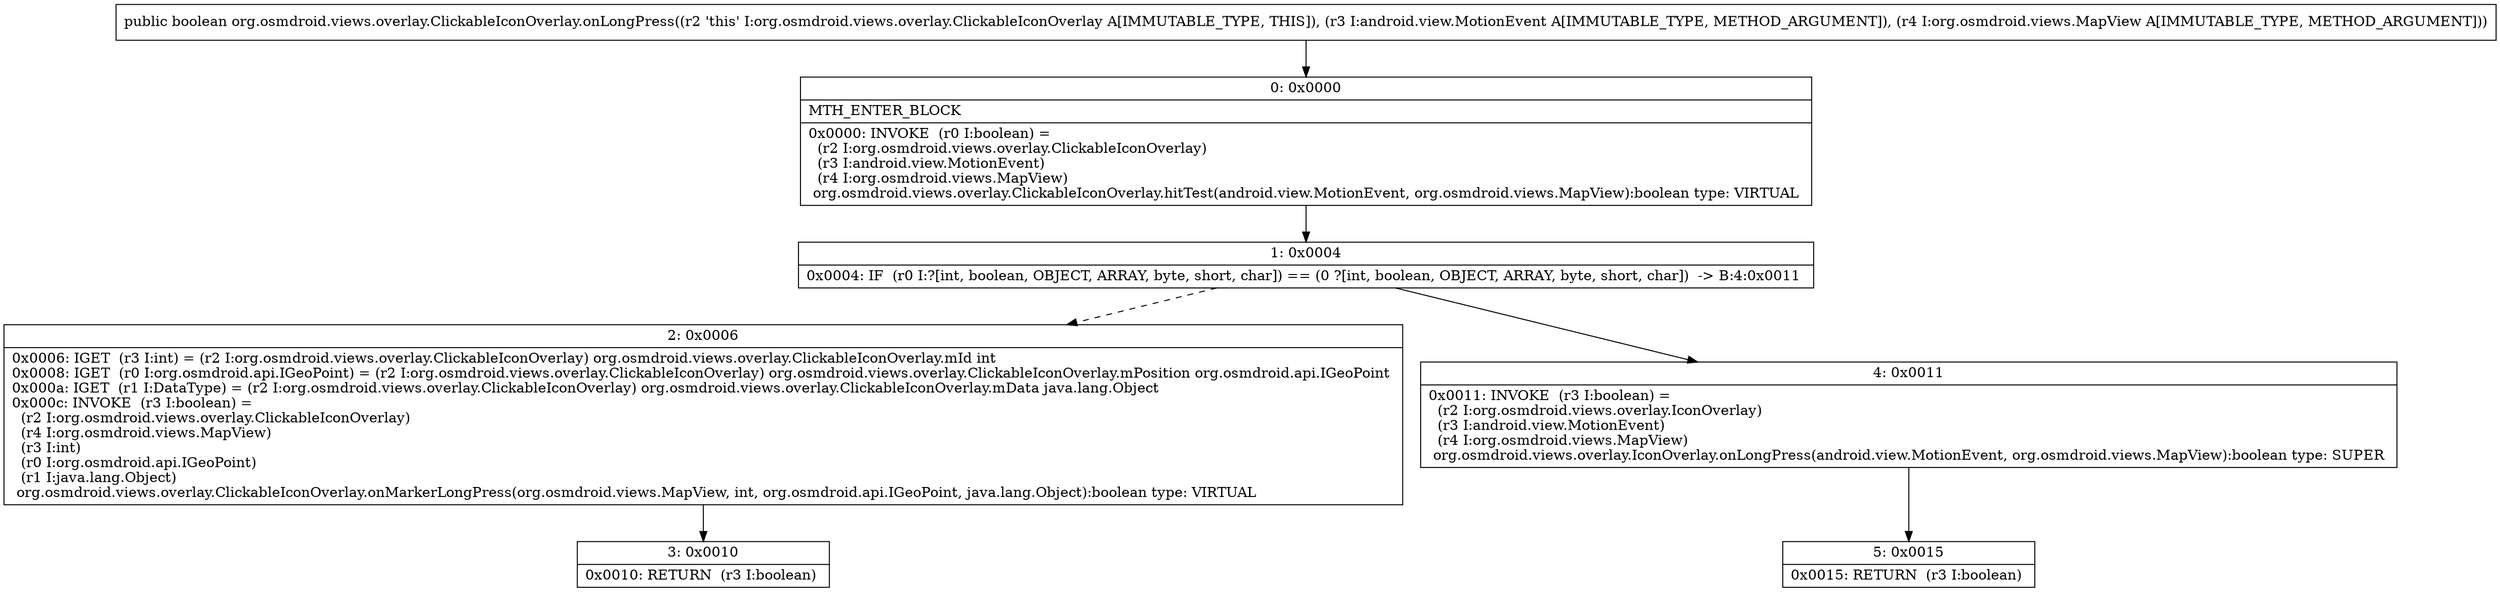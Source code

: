 digraph "CFG fororg.osmdroid.views.overlay.ClickableIconOverlay.onLongPress(Landroid\/view\/MotionEvent;Lorg\/osmdroid\/views\/MapView;)Z" {
Node_0 [shape=record,label="{0\:\ 0x0000|MTH_ENTER_BLOCK\l|0x0000: INVOKE  (r0 I:boolean) = \l  (r2 I:org.osmdroid.views.overlay.ClickableIconOverlay)\l  (r3 I:android.view.MotionEvent)\l  (r4 I:org.osmdroid.views.MapView)\l org.osmdroid.views.overlay.ClickableIconOverlay.hitTest(android.view.MotionEvent, org.osmdroid.views.MapView):boolean type: VIRTUAL \l}"];
Node_1 [shape=record,label="{1\:\ 0x0004|0x0004: IF  (r0 I:?[int, boolean, OBJECT, ARRAY, byte, short, char]) == (0 ?[int, boolean, OBJECT, ARRAY, byte, short, char])  \-\> B:4:0x0011 \l}"];
Node_2 [shape=record,label="{2\:\ 0x0006|0x0006: IGET  (r3 I:int) = (r2 I:org.osmdroid.views.overlay.ClickableIconOverlay) org.osmdroid.views.overlay.ClickableIconOverlay.mId int \l0x0008: IGET  (r0 I:org.osmdroid.api.IGeoPoint) = (r2 I:org.osmdroid.views.overlay.ClickableIconOverlay) org.osmdroid.views.overlay.ClickableIconOverlay.mPosition org.osmdroid.api.IGeoPoint \l0x000a: IGET  (r1 I:DataType) = (r2 I:org.osmdroid.views.overlay.ClickableIconOverlay) org.osmdroid.views.overlay.ClickableIconOverlay.mData java.lang.Object \l0x000c: INVOKE  (r3 I:boolean) = \l  (r2 I:org.osmdroid.views.overlay.ClickableIconOverlay)\l  (r4 I:org.osmdroid.views.MapView)\l  (r3 I:int)\l  (r0 I:org.osmdroid.api.IGeoPoint)\l  (r1 I:java.lang.Object)\l org.osmdroid.views.overlay.ClickableIconOverlay.onMarkerLongPress(org.osmdroid.views.MapView, int, org.osmdroid.api.IGeoPoint, java.lang.Object):boolean type: VIRTUAL \l}"];
Node_3 [shape=record,label="{3\:\ 0x0010|0x0010: RETURN  (r3 I:boolean) \l}"];
Node_4 [shape=record,label="{4\:\ 0x0011|0x0011: INVOKE  (r3 I:boolean) = \l  (r2 I:org.osmdroid.views.overlay.IconOverlay)\l  (r3 I:android.view.MotionEvent)\l  (r4 I:org.osmdroid.views.MapView)\l org.osmdroid.views.overlay.IconOverlay.onLongPress(android.view.MotionEvent, org.osmdroid.views.MapView):boolean type: SUPER \l}"];
Node_5 [shape=record,label="{5\:\ 0x0015|0x0015: RETURN  (r3 I:boolean) \l}"];
MethodNode[shape=record,label="{public boolean org.osmdroid.views.overlay.ClickableIconOverlay.onLongPress((r2 'this' I:org.osmdroid.views.overlay.ClickableIconOverlay A[IMMUTABLE_TYPE, THIS]), (r3 I:android.view.MotionEvent A[IMMUTABLE_TYPE, METHOD_ARGUMENT]), (r4 I:org.osmdroid.views.MapView A[IMMUTABLE_TYPE, METHOD_ARGUMENT])) }"];
MethodNode -> Node_0;
Node_0 -> Node_1;
Node_1 -> Node_2[style=dashed];
Node_1 -> Node_4;
Node_2 -> Node_3;
Node_4 -> Node_5;
}

